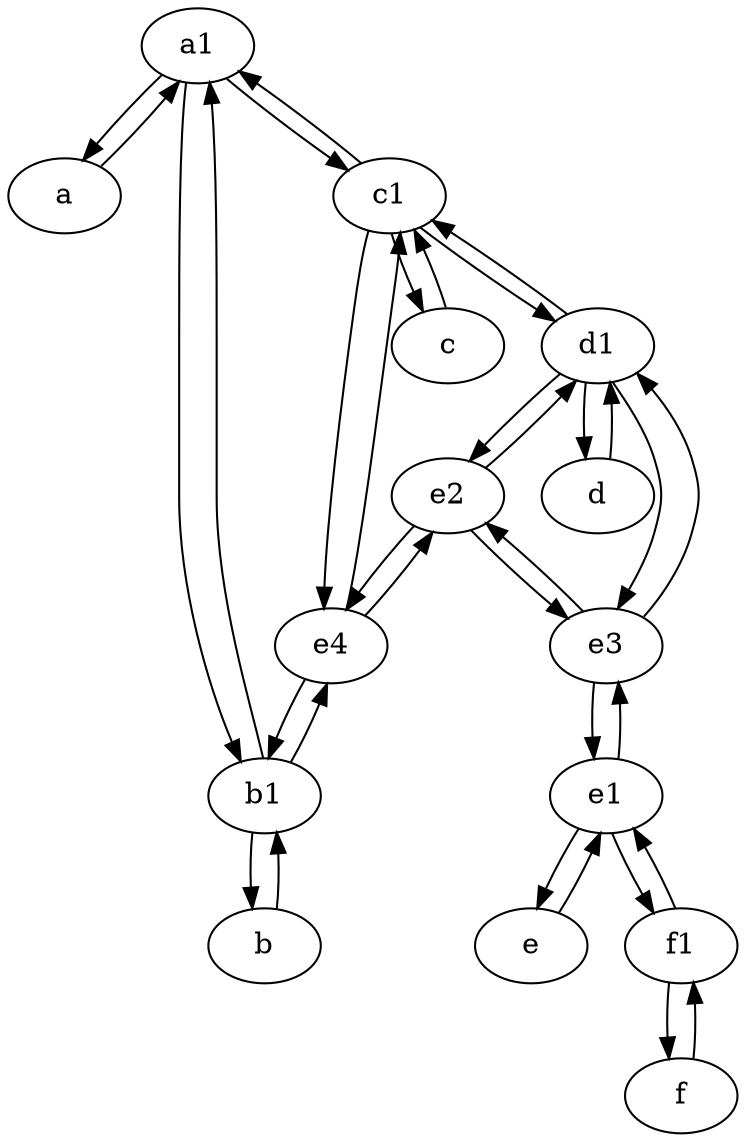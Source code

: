 digraph  {
	a1 [pos="40,15!"];
	d [pos="20,30!"];
	f [pos="15,45!"];
	d1 [pos="25,30!"];
	b [pos="50,20!"];
	e2;
	e4;
	c [pos="20,10!"];
	f1;
	a [pos="40,10!"];
	c1 [pos="30,15!"];
	e [pos="30,50!"];
	e3;
	b1 [pos="45,20!"];
	e1 [pos="25,45!"];
	d1 -> e3;
	e1 -> f1;
	d1 -> d;
	f1 -> e1;
	a -> a1;
	c1 -> a1;
	e2 -> e4;
	e2 -> d1;
	d1 -> e2;
	d1 -> c1;
	d -> d1;
	e1 -> e3;
	a1 -> b1;
	f -> f1;
	e3 -> e2;
	b1 -> a1;
	c -> c1;
	b1 -> e4;
	e4 -> e2;
	b1 -> b;
	c1 -> e4;
	f1 -> f;
	c1 -> d1;
	e -> e1;
	a1 -> c1;
	a1 -> a;
	e4 -> b1;
	e3 -> d1;
	e3 -> e1;
	e1 -> e;
	e4 -> c1;
	b -> b1;
	e2 -> e3;
	c1 -> c;

	}